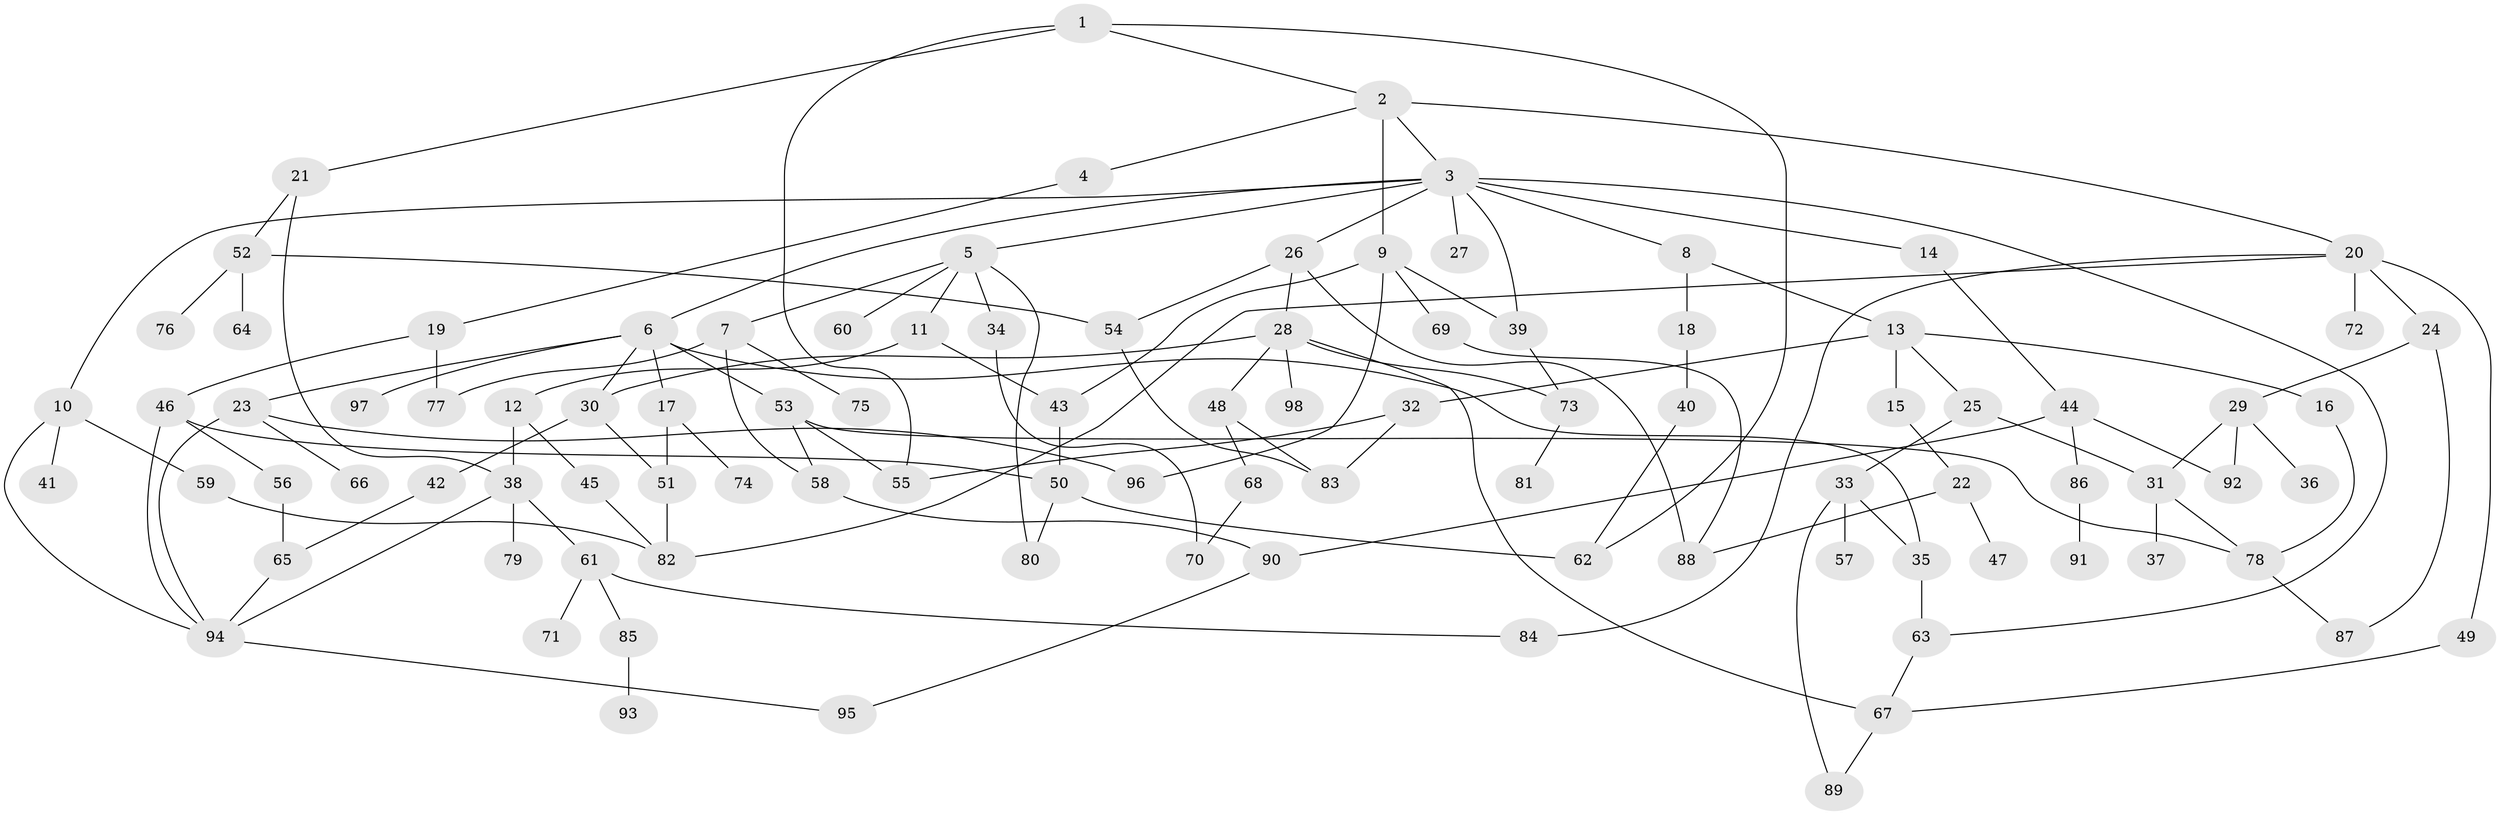 // coarse degree distribution, {7: 0.03076923076923077, 11: 0.015384615384615385, 3: 0.2, 8: 0.015384615384615385, 6: 0.06153846153846154, 5: 0.09230769230769231, 2: 0.18461538461538463, 4: 0.18461538461538463, 1: 0.2153846153846154}
// Generated by graph-tools (version 1.1) at 2025/51/02/27/25 19:51:39]
// undirected, 98 vertices, 139 edges
graph export_dot {
graph [start="1"]
  node [color=gray90,style=filled];
  1;
  2;
  3;
  4;
  5;
  6;
  7;
  8;
  9;
  10;
  11;
  12;
  13;
  14;
  15;
  16;
  17;
  18;
  19;
  20;
  21;
  22;
  23;
  24;
  25;
  26;
  27;
  28;
  29;
  30;
  31;
  32;
  33;
  34;
  35;
  36;
  37;
  38;
  39;
  40;
  41;
  42;
  43;
  44;
  45;
  46;
  47;
  48;
  49;
  50;
  51;
  52;
  53;
  54;
  55;
  56;
  57;
  58;
  59;
  60;
  61;
  62;
  63;
  64;
  65;
  66;
  67;
  68;
  69;
  70;
  71;
  72;
  73;
  74;
  75;
  76;
  77;
  78;
  79;
  80;
  81;
  82;
  83;
  84;
  85;
  86;
  87;
  88;
  89;
  90;
  91;
  92;
  93;
  94;
  95;
  96;
  97;
  98;
  1 -- 2;
  1 -- 21;
  1 -- 55;
  1 -- 62;
  2 -- 3;
  2 -- 4;
  2 -- 9;
  2 -- 20;
  3 -- 5;
  3 -- 6;
  3 -- 8;
  3 -- 10;
  3 -- 14;
  3 -- 26;
  3 -- 27;
  3 -- 39;
  3 -- 63;
  4 -- 19;
  5 -- 7;
  5 -- 11;
  5 -- 34;
  5 -- 60;
  5 -- 80;
  6 -- 17;
  6 -- 23;
  6 -- 53;
  6 -- 97;
  6 -- 30;
  6 -- 35;
  7 -- 75;
  7 -- 77;
  7 -- 58;
  8 -- 13;
  8 -- 18;
  9 -- 43;
  9 -- 69;
  9 -- 96;
  9 -- 39;
  10 -- 41;
  10 -- 59;
  10 -- 94;
  11 -- 12;
  11 -- 43;
  12 -- 38;
  12 -- 45;
  13 -- 15;
  13 -- 16;
  13 -- 25;
  13 -- 32;
  14 -- 44;
  15 -- 22;
  16 -- 78;
  17 -- 51;
  17 -- 74;
  18 -- 40;
  19 -- 46;
  19 -- 77;
  20 -- 24;
  20 -- 49;
  20 -- 72;
  20 -- 82;
  20 -- 84;
  21 -- 52;
  21 -- 38;
  22 -- 47;
  22 -- 88;
  23 -- 66;
  23 -- 96;
  23 -- 94;
  24 -- 29;
  24 -- 87;
  25 -- 31;
  25 -- 33;
  26 -- 28;
  26 -- 54;
  26 -- 88;
  28 -- 30;
  28 -- 48;
  28 -- 67;
  28 -- 98;
  28 -- 73;
  29 -- 36;
  29 -- 92;
  29 -- 31;
  30 -- 42;
  30 -- 51;
  31 -- 37;
  31 -- 78;
  32 -- 83;
  32 -- 55;
  33 -- 35;
  33 -- 57;
  33 -- 89;
  34 -- 70;
  35 -- 63;
  38 -- 61;
  38 -- 79;
  38 -- 94;
  39 -- 73;
  40 -- 62;
  42 -- 65;
  43 -- 50;
  44 -- 86;
  44 -- 92;
  44 -- 90;
  45 -- 82;
  46 -- 50;
  46 -- 56;
  46 -- 94;
  48 -- 68;
  48 -- 83;
  49 -- 67;
  50 -- 62;
  50 -- 80;
  51 -- 82;
  52 -- 64;
  52 -- 76;
  52 -- 54;
  53 -- 58;
  53 -- 78;
  53 -- 55;
  54 -- 83;
  56 -- 65;
  58 -- 90;
  59 -- 82;
  61 -- 71;
  61 -- 84;
  61 -- 85;
  63 -- 67;
  65 -- 94;
  67 -- 89;
  68 -- 70;
  69 -- 88;
  73 -- 81;
  78 -- 87;
  85 -- 93;
  86 -- 91;
  90 -- 95;
  94 -- 95;
}
